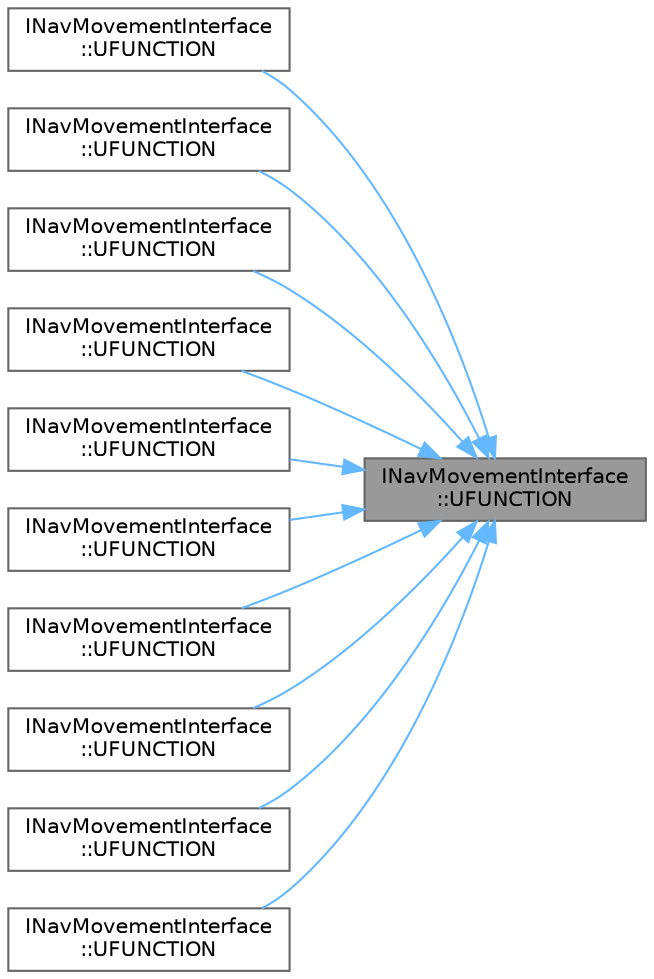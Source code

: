 digraph "INavMovementInterface::UFUNCTION"
{
 // INTERACTIVE_SVG=YES
 // LATEX_PDF_SIZE
  bgcolor="transparent";
  edge [fontname=Helvetica,fontsize=10,labelfontname=Helvetica,labelfontsize=10];
  node [fontname=Helvetica,fontsize=10,shape=box,height=0.2,width=0.4];
  rankdir="RL";
  Node1 [id="Node000001",label="INavMovementInterface\l::UFUNCTION",height=0.2,width=0.4,color="gray40", fillcolor="grey60", style="filled", fontcolor="black",tooltip="path following: request movement through a velocity directly"];
  Node1 -> Node2 [id="edge1_Node000001_Node000002",dir="back",color="steelblue1",style="solid",tooltip=" "];
  Node2 [id="Node000002",label="INavMovementInterface\l::UFUNCTION",height=0.2,width=0.4,color="grey40", fillcolor="white", style="filled",URL="$d9/d37/classINavMovementInterface.html#a57b9f2afd5b1f0e9fb9ee1cde78e4a19",tooltip="Stops applying further movement (usually zeros acceleration)."];
  Node1 -> Node3 [id="edge2_Node000001_Node000003",dir="back",color="steelblue1",style="solid",tooltip=" "];
  Node3 [id="Node000003",label="INavMovementInterface\l::UFUNCTION",height=0.2,width=0.4,color="grey40", fillcolor="white", style="filled",URL="$d9/d37/classINavMovementInterface.html#a804b8931935e78728323485376d69de3",tooltip="Stops movement immediately (reset velocity) but keeps following current path."];
  Node1 -> Node4 [id="edge3_Node000001_Node000004",dir="back",color="steelblue1",style="solid",tooltip=" "];
  Node4 [id="Node000004",label="INavMovementInterface\l::UFUNCTION",height=0.2,width=0.4,color="grey40", fillcolor="white", style="filled",URL="$d9/d37/classINavMovementInterface.html#ae2b5113efa9b5f8c6a5571c1b7422487",tooltip="Returns true if currently crouching."];
  Node1 -> Node5 [id="edge4_Node000001_Node000005",dir="back",color="steelblue1",style="solid",tooltip=" "];
  Node5 [id="Node000005",label="INavMovementInterface\l::UFUNCTION",height=0.2,width=0.4,color="grey40", fillcolor="white", style="filled",URL="$d9/d37/classINavMovementInterface.html#a29621a64be7b1358cad4b55c8bbe977a",tooltip="Returns true if currently falling (not flying, in a non-fluid volume, and not on the ground)"];
  Node1 -> Node6 [id="edge5_Node000001_Node000006",dir="back",color="steelblue1",style="solid",tooltip=" "];
  Node6 [id="Node000006",label="INavMovementInterface\l::UFUNCTION",height=0.2,width=0.4,color="grey40", fillcolor="white", style="filled",URL="$d9/d37/classINavMovementInterface.html#a4df32780b9e61578d1cee25109c07202",tooltip="Returns true if currently flying (moving through a non-fluid volume without resting on the ground)"];
  Node1 -> Node7 [id="edge6_Node000001_Node000007",dir="back",color="steelblue1",style="solid",tooltip=" "];
  Node7 [id="Node000007",label="INavMovementInterface\l::UFUNCTION",height=0.2,width=0.4,color="grey40", fillcolor="white", style="filled",URL="$d9/d37/classINavMovementInterface.html#a05c1da15d4d3bb042951dbb0cda834fd",tooltip="Returns true if currently moving on the ground (e.g."];
  Node1 -> Node8 [id="edge7_Node000001_Node000008",dir="back",color="steelblue1",style="solid",tooltip=" "];
  Node8 [id="Node000008",label="INavMovementInterface\l::UFUNCTION",height=0.2,width=0.4,color="grey40", fillcolor="white", style="filled",URL="$d9/d37/classINavMovementInterface.html#a8d926a2c6baf45d88e86c1409ca9f656",tooltip="Returns true if currently swimming (moving through a fluid volume)"];
  Node1 -> Node9 [id="edge8_Node000001_Node000009",dir="back",color="steelblue1",style="solid",tooltip=" "];
  Node9 [id="Node000009",label="INavMovementInterface\l::UFUNCTION",height=0.2,width=0.4,color="grey40", fillcolor="white", style="filled",URL="$d9/d37/classINavMovementInterface.html#ae25ee1778904fd7e5c06bfcc71d217a6",tooltip="Get maximum movement speed of the agent."];
  Node1 -> Node10 [id="edge9_Node000001_Node000010",dir="back",color="steelblue1",style="solid",tooltip=" "];
  Node10 [id="Node000010",label="INavMovementInterface\l::UFUNCTION",height=0.2,width=0.4,color="grey40", fillcolor="white", style="filled",URL="$d9/d37/classINavMovementInterface.html#a1724c91a6afd3aaf2587a8dfa87c9c1d",tooltip="Get the current velocity of the agent for nav movement."];
  Node1 -> Node11 [id="edge10_Node000001_Node000011",dir="back",color="steelblue1",style="solid",tooltip=" "];
  Node11 [id="Node000011",label="INavMovementInterface\l::UFUNCTION",height=0.2,width=0.4,color="grey40", fillcolor="white", style="filled",URL="$d9/d37/classINavMovementInterface.html#a92d173b59f438a724eea5483272b6907",tooltip="path following: request movement through a new move input (normal vector = full strength)"];
}
